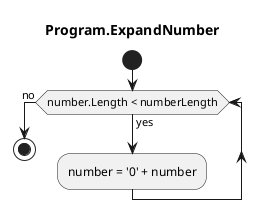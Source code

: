 @startuml Program.ExpandNumber
title Program.ExpandNumber
start
while (number.Length < numberLength) is (yes)
    :number = '0' + number;
endwhile (no)
stop
@enduml
